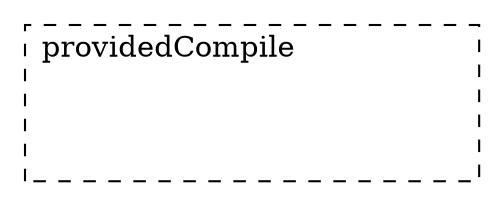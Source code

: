 digraph providedCompile {
graph[rankdir=BT,compound=true,nodesep=2,ranksep=1];
subgraph cluster_providedCompile {
graph[rankdir=TB,style=dashed,label=providedCompile,labelloc=b,labeljust=l,labelstyle=bold];
providedCompile [shape=point,style=invis];
node[color=none,shape=plaintext];
"";
}
subgraph cluster_providedCompile {
graph[rankdir=TB,style=dashed,label=providedCompile,labelloc=b,labeljust=l,labelstyle=bold];
providedCompile [shape=point,style=invis];
node[color=none,shape=plaintext];
"";
}
}
